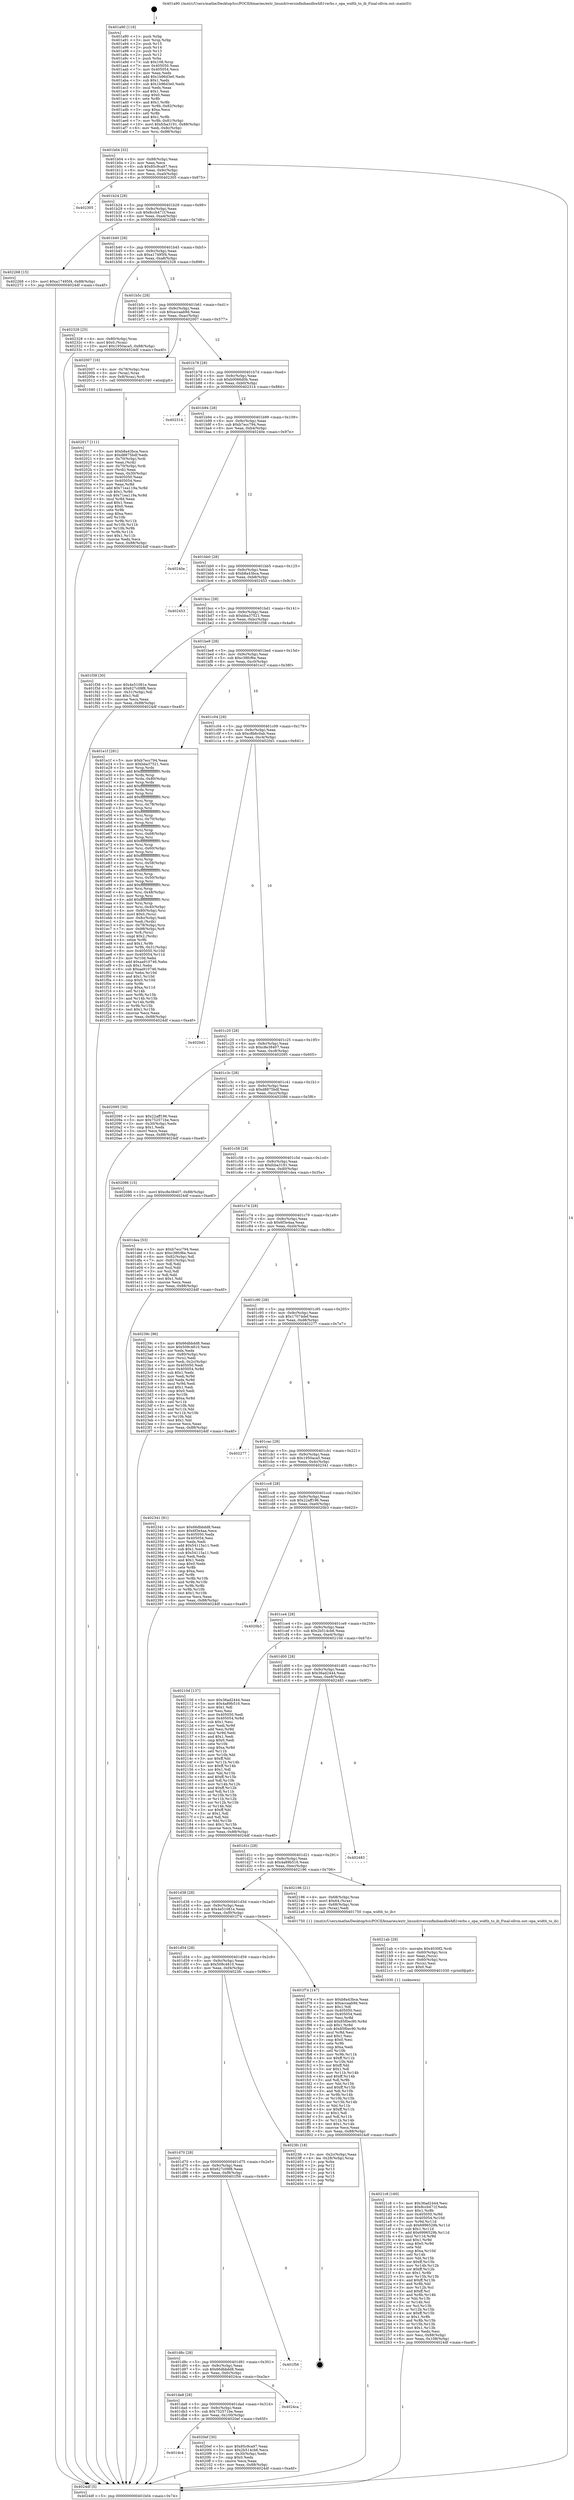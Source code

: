 digraph "0x401a90" {
  label = "0x401a90 (/mnt/c/Users/mathe/Desktop/tcc/POCII/binaries/extr_linuxdriversinfinibandhwhfi1verbs.c_opa_width_to_ib_Final-ollvm.out::main(0))"
  labelloc = "t"
  node[shape=record]

  Entry [label="",width=0.3,height=0.3,shape=circle,fillcolor=black,style=filled]
  "0x401b04" [label="{
     0x401b04 [32]\l
     | [instrs]\l
     &nbsp;&nbsp;0x401b04 \<+6\>: mov -0x88(%rbp),%eax\l
     &nbsp;&nbsp;0x401b0a \<+2\>: mov %eax,%ecx\l
     &nbsp;&nbsp;0x401b0c \<+6\>: sub $0x85c9ca97,%ecx\l
     &nbsp;&nbsp;0x401b12 \<+6\>: mov %eax,-0x9c(%rbp)\l
     &nbsp;&nbsp;0x401b18 \<+6\>: mov %ecx,-0xa0(%rbp)\l
     &nbsp;&nbsp;0x401b1e \<+6\>: je 0000000000402305 \<main+0x875\>\l
  }"]
  "0x402305" [label="{
     0x402305\l
  }", style=dashed]
  "0x401b24" [label="{
     0x401b24 [28]\l
     | [instrs]\l
     &nbsp;&nbsp;0x401b24 \<+5\>: jmp 0000000000401b29 \<main+0x99\>\l
     &nbsp;&nbsp;0x401b29 \<+6\>: mov -0x9c(%rbp),%eax\l
     &nbsp;&nbsp;0x401b2f \<+5\>: sub $0x8ccb471f,%eax\l
     &nbsp;&nbsp;0x401b34 \<+6\>: mov %eax,-0xa4(%rbp)\l
     &nbsp;&nbsp;0x401b3a \<+6\>: je 0000000000402268 \<main+0x7d8\>\l
  }"]
  Exit [label="",width=0.3,height=0.3,shape=circle,fillcolor=black,style=filled,peripheries=2]
  "0x402268" [label="{
     0x402268 [15]\l
     | [instrs]\l
     &nbsp;&nbsp;0x402268 \<+10\>: movl $0xa17495f4,-0x88(%rbp)\l
     &nbsp;&nbsp;0x402272 \<+5\>: jmp 00000000004024df \<main+0xa4f\>\l
  }"]
  "0x401b40" [label="{
     0x401b40 [28]\l
     | [instrs]\l
     &nbsp;&nbsp;0x401b40 \<+5\>: jmp 0000000000401b45 \<main+0xb5\>\l
     &nbsp;&nbsp;0x401b45 \<+6\>: mov -0x9c(%rbp),%eax\l
     &nbsp;&nbsp;0x401b4b \<+5\>: sub $0xa17495f4,%eax\l
     &nbsp;&nbsp;0x401b50 \<+6\>: mov %eax,-0xa8(%rbp)\l
     &nbsp;&nbsp;0x401b56 \<+6\>: je 0000000000402328 \<main+0x898\>\l
  }"]
  "0x4021c8" [label="{
     0x4021c8 [160]\l
     | [instrs]\l
     &nbsp;&nbsp;0x4021c8 \<+5\>: mov $0x36ad2444,%esi\l
     &nbsp;&nbsp;0x4021cd \<+5\>: mov $0x8ccb471f,%edx\l
     &nbsp;&nbsp;0x4021d2 \<+3\>: mov $0x1,%r8b\l
     &nbsp;&nbsp;0x4021d5 \<+8\>: mov 0x405050,%r9d\l
     &nbsp;&nbsp;0x4021dd \<+8\>: mov 0x405054,%r10d\l
     &nbsp;&nbsp;0x4021e5 \<+3\>: mov %r9d,%r11d\l
     &nbsp;&nbsp;0x4021e8 \<+7\>: sub $0x6996529b,%r11d\l
     &nbsp;&nbsp;0x4021ef \<+4\>: sub $0x1,%r11d\l
     &nbsp;&nbsp;0x4021f3 \<+7\>: add $0x6996529b,%r11d\l
     &nbsp;&nbsp;0x4021fa \<+4\>: imul %r11d,%r9d\l
     &nbsp;&nbsp;0x4021fe \<+4\>: and $0x1,%r9d\l
     &nbsp;&nbsp;0x402202 \<+4\>: cmp $0x0,%r9d\l
     &nbsp;&nbsp;0x402206 \<+3\>: sete %bl\l
     &nbsp;&nbsp;0x402209 \<+4\>: cmp $0xa,%r10d\l
     &nbsp;&nbsp;0x40220d \<+4\>: setl %r14b\l
     &nbsp;&nbsp;0x402211 \<+3\>: mov %bl,%r15b\l
     &nbsp;&nbsp;0x402214 \<+4\>: xor $0xff,%r15b\l
     &nbsp;&nbsp;0x402218 \<+3\>: mov %r14b,%r12b\l
     &nbsp;&nbsp;0x40221b \<+4\>: xor $0xff,%r12b\l
     &nbsp;&nbsp;0x40221f \<+4\>: xor $0x1,%r8b\l
     &nbsp;&nbsp;0x402223 \<+3\>: mov %r15b,%r13b\l
     &nbsp;&nbsp;0x402226 \<+4\>: and $0xff,%r13b\l
     &nbsp;&nbsp;0x40222a \<+3\>: and %r8b,%bl\l
     &nbsp;&nbsp;0x40222d \<+3\>: mov %r12b,%cl\l
     &nbsp;&nbsp;0x402230 \<+3\>: and $0xff,%cl\l
     &nbsp;&nbsp;0x402233 \<+3\>: and %r8b,%r14b\l
     &nbsp;&nbsp;0x402236 \<+3\>: or %bl,%r13b\l
     &nbsp;&nbsp;0x402239 \<+3\>: or %r14b,%cl\l
     &nbsp;&nbsp;0x40223c \<+3\>: xor %cl,%r13b\l
     &nbsp;&nbsp;0x40223f \<+3\>: or %r12b,%r15b\l
     &nbsp;&nbsp;0x402242 \<+4\>: xor $0xff,%r15b\l
     &nbsp;&nbsp;0x402246 \<+4\>: or $0x1,%r8b\l
     &nbsp;&nbsp;0x40224a \<+3\>: and %r8b,%r15b\l
     &nbsp;&nbsp;0x40224d \<+3\>: or %r15b,%r13b\l
     &nbsp;&nbsp;0x402250 \<+4\>: test $0x1,%r13b\l
     &nbsp;&nbsp;0x402254 \<+3\>: cmovne %edx,%esi\l
     &nbsp;&nbsp;0x402257 \<+6\>: mov %esi,-0x88(%rbp)\l
     &nbsp;&nbsp;0x40225d \<+6\>: mov %eax,-0x108(%rbp)\l
     &nbsp;&nbsp;0x402263 \<+5\>: jmp 00000000004024df \<main+0xa4f\>\l
  }"]
  "0x402328" [label="{
     0x402328 [25]\l
     | [instrs]\l
     &nbsp;&nbsp;0x402328 \<+4\>: mov -0x80(%rbp),%rax\l
     &nbsp;&nbsp;0x40232c \<+6\>: movl $0x0,(%rax)\l
     &nbsp;&nbsp;0x402332 \<+10\>: movl $0x1950aca5,-0x88(%rbp)\l
     &nbsp;&nbsp;0x40233c \<+5\>: jmp 00000000004024df \<main+0xa4f\>\l
  }"]
  "0x401b5c" [label="{
     0x401b5c [28]\l
     | [instrs]\l
     &nbsp;&nbsp;0x401b5c \<+5\>: jmp 0000000000401b61 \<main+0xd1\>\l
     &nbsp;&nbsp;0x401b61 \<+6\>: mov -0x9c(%rbp),%eax\l
     &nbsp;&nbsp;0x401b67 \<+5\>: sub $0xaccaab9d,%eax\l
     &nbsp;&nbsp;0x401b6c \<+6\>: mov %eax,-0xac(%rbp)\l
     &nbsp;&nbsp;0x401b72 \<+6\>: je 0000000000402007 \<main+0x577\>\l
  }"]
  "0x4021ab" [label="{
     0x4021ab [29]\l
     | [instrs]\l
     &nbsp;&nbsp;0x4021ab \<+10\>: movabs $0x4030f2,%rdi\l
     &nbsp;&nbsp;0x4021b5 \<+4\>: mov -0x60(%rbp),%rcx\l
     &nbsp;&nbsp;0x4021b9 \<+2\>: mov %eax,(%rcx)\l
     &nbsp;&nbsp;0x4021bb \<+4\>: mov -0x60(%rbp),%rcx\l
     &nbsp;&nbsp;0x4021bf \<+2\>: mov (%rcx),%esi\l
     &nbsp;&nbsp;0x4021c1 \<+2\>: mov $0x0,%al\l
     &nbsp;&nbsp;0x4021c3 \<+5\>: call 0000000000401030 \<printf@plt\>\l
     | [calls]\l
     &nbsp;&nbsp;0x401030 \{1\} (unknown)\l
  }"]
  "0x402007" [label="{
     0x402007 [16]\l
     | [instrs]\l
     &nbsp;&nbsp;0x402007 \<+4\>: mov -0x78(%rbp),%rax\l
     &nbsp;&nbsp;0x40200b \<+3\>: mov (%rax),%rax\l
     &nbsp;&nbsp;0x40200e \<+4\>: mov 0x8(%rax),%rdi\l
     &nbsp;&nbsp;0x402012 \<+5\>: call 0000000000401040 \<atoi@plt\>\l
     | [calls]\l
     &nbsp;&nbsp;0x401040 \{1\} (unknown)\l
  }"]
  "0x401b78" [label="{
     0x401b78 [28]\l
     | [instrs]\l
     &nbsp;&nbsp;0x401b78 \<+5\>: jmp 0000000000401b7d \<main+0xed\>\l
     &nbsp;&nbsp;0x401b7d \<+6\>: mov -0x9c(%rbp),%eax\l
     &nbsp;&nbsp;0x401b83 \<+5\>: sub $0xb0066d0b,%eax\l
     &nbsp;&nbsp;0x401b88 \<+6\>: mov %eax,-0xb0(%rbp)\l
     &nbsp;&nbsp;0x401b8e \<+6\>: je 0000000000402314 \<main+0x884\>\l
  }"]
  "0x401dc4" [label="{
     0x401dc4\l
  }", style=dashed]
  "0x402314" [label="{
     0x402314\l
  }", style=dashed]
  "0x401b94" [label="{
     0x401b94 [28]\l
     | [instrs]\l
     &nbsp;&nbsp;0x401b94 \<+5\>: jmp 0000000000401b99 \<main+0x109\>\l
     &nbsp;&nbsp;0x401b99 \<+6\>: mov -0x9c(%rbp),%eax\l
     &nbsp;&nbsp;0x401b9f \<+5\>: sub $0xb7ecc794,%eax\l
     &nbsp;&nbsp;0x401ba4 \<+6\>: mov %eax,-0xb4(%rbp)\l
     &nbsp;&nbsp;0x401baa \<+6\>: je 000000000040240e \<main+0x97e\>\l
  }"]
  "0x4020ef" [label="{
     0x4020ef [30]\l
     | [instrs]\l
     &nbsp;&nbsp;0x4020ef \<+5\>: mov $0x85c9ca97,%eax\l
     &nbsp;&nbsp;0x4020f4 \<+5\>: mov $0x2b514cb6,%ecx\l
     &nbsp;&nbsp;0x4020f9 \<+3\>: mov -0x30(%rbp),%edx\l
     &nbsp;&nbsp;0x4020fc \<+3\>: cmp $0x0,%edx\l
     &nbsp;&nbsp;0x4020ff \<+3\>: cmove %ecx,%eax\l
     &nbsp;&nbsp;0x402102 \<+6\>: mov %eax,-0x88(%rbp)\l
     &nbsp;&nbsp;0x402108 \<+5\>: jmp 00000000004024df \<main+0xa4f\>\l
  }"]
  "0x40240e" [label="{
     0x40240e\l
  }", style=dashed]
  "0x401bb0" [label="{
     0x401bb0 [28]\l
     | [instrs]\l
     &nbsp;&nbsp;0x401bb0 \<+5\>: jmp 0000000000401bb5 \<main+0x125\>\l
     &nbsp;&nbsp;0x401bb5 \<+6\>: mov -0x9c(%rbp),%eax\l
     &nbsp;&nbsp;0x401bbb \<+5\>: sub $0xb8a43bca,%eax\l
     &nbsp;&nbsp;0x401bc0 \<+6\>: mov %eax,-0xb8(%rbp)\l
     &nbsp;&nbsp;0x401bc6 \<+6\>: je 0000000000402453 \<main+0x9c3\>\l
  }"]
  "0x401da8" [label="{
     0x401da8 [28]\l
     | [instrs]\l
     &nbsp;&nbsp;0x401da8 \<+5\>: jmp 0000000000401dad \<main+0x31d\>\l
     &nbsp;&nbsp;0x401dad \<+6\>: mov -0x9c(%rbp),%eax\l
     &nbsp;&nbsp;0x401db3 \<+5\>: sub $0x752571be,%eax\l
     &nbsp;&nbsp;0x401db8 \<+6\>: mov %eax,-0x100(%rbp)\l
     &nbsp;&nbsp;0x401dbe \<+6\>: je 00000000004020ef \<main+0x65f\>\l
  }"]
  "0x402453" [label="{
     0x402453\l
  }", style=dashed]
  "0x401bcc" [label="{
     0x401bcc [28]\l
     | [instrs]\l
     &nbsp;&nbsp;0x401bcc \<+5\>: jmp 0000000000401bd1 \<main+0x141\>\l
     &nbsp;&nbsp;0x401bd1 \<+6\>: mov -0x9c(%rbp),%eax\l
     &nbsp;&nbsp;0x401bd7 \<+5\>: sub $0xbba37521,%eax\l
     &nbsp;&nbsp;0x401bdc \<+6\>: mov %eax,-0xbc(%rbp)\l
     &nbsp;&nbsp;0x401be2 \<+6\>: je 0000000000401f38 \<main+0x4a8\>\l
  }"]
  "0x4024ca" [label="{
     0x4024ca\l
  }", style=dashed]
  "0x401f38" [label="{
     0x401f38 [30]\l
     | [instrs]\l
     &nbsp;&nbsp;0x401f38 \<+5\>: mov $0x4e51081e,%eax\l
     &nbsp;&nbsp;0x401f3d \<+5\>: mov $0x627c09f8,%ecx\l
     &nbsp;&nbsp;0x401f42 \<+3\>: mov -0x31(%rbp),%dl\l
     &nbsp;&nbsp;0x401f45 \<+3\>: test $0x1,%dl\l
     &nbsp;&nbsp;0x401f48 \<+3\>: cmovne %ecx,%eax\l
     &nbsp;&nbsp;0x401f4b \<+6\>: mov %eax,-0x88(%rbp)\l
     &nbsp;&nbsp;0x401f51 \<+5\>: jmp 00000000004024df \<main+0xa4f\>\l
  }"]
  "0x401be8" [label="{
     0x401be8 [28]\l
     | [instrs]\l
     &nbsp;&nbsp;0x401be8 \<+5\>: jmp 0000000000401bed \<main+0x15d\>\l
     &nbsp;&nbsp;0x401bed \<+6\>: mov -0x9c(%rbp),%eax\l
     &nbsp;&nbsp;0x401bf3 \<+5\>: sub $0xc38fcf6e,%eax\l
     &nbsp;&nbsp;0x401bf8 \<+6\>: mov %eax,-0xc0(%rbp)\l
     &nbsp;&nbsp;0x401bfe \<+6\>: je 0000000000401e1f \<main+0x38f\>\l
  }"]
  "0x401d8c" [label="{
     0x401d8c [28]\l
     | [instrs]\l
     &nbsp;&nbsp;0x401d8c \<+5\>: jmp 0000000000401d91 \<main+0x301\>\l
     &nbsp;&nbsp;0x401d91 \<+6\>: mov -0x9c(%rbp),%eax\l
     &nbsp;&nbsp;0x401d97 \<+5\>: sub $0x66dbbdd8,%eax\l
     &nbsp;&nbsp;0x401d9c \<+6\>: mov %eax,-0xfc(%rbp)\l
     &nbsp;&nbsp;0x401da2 \<+6\>: je 00000000004024ca \<main+0xa3a\>\l
  }"]
  "0x401e1f" [label="{
     0x401e1f [281]\l
     | [instrs]\l
     &nbsp;&nbsp;0x401e1f \<+5\>: mov $0xb7ecc794,%eax\l
     &nbsp;&nbsp;0x401e24 \<+5\>: mov $0xbba37521,%ecx\l
     &nbsp;&nbsp;0x401e29 \<+3\>: mov %rsp,%rdx\l
     &nbsp;&nbsp;0x401e2c \<+4\>: add $0xfffffffffffffff0,%rdx\l
     &nbsp;&nbsp;0x401e30 \<+3\>: mov %rdx,%rsp\l
     &nbsp;&nbsp;0x401e33 \<+4\>: mov %rdx,-0x80(%rbp)\l
     &nbsp;&nbsp;0x401e37 \<+3\>: mov %rsp,%rdx\l
     &nbsp;&nbsp;0x401e3a \<+4\>: add $0xfffffffffffffff0,%rdx\l
     &nbsp;&nbsp;0x401e3e \<+3\>: mov %rdx,%rsp\l
     &nbsp;&nbsp;0x401e41 \<+3\>: mov %rsp,%rsi\l
     &nbsp;&nbsp;0x401e44 \<+4\>: add $0xfffffffffffffff0,%rsi\l
     &nbsp;&nbsp;0x401e48 \<+3\>: mov %rsi,%rsp\l
     &nbsp;&nbsp;0x401e4b \<+4\>: mov %rsi,-0x78(%rbp)\l
     &nbsp;&nbsp;0x401e4f \<+3\>: mov %rsp,%rsi\l
     &nbsp;&nbsp;0x401e52 \<+4\>: add $0xfffffffffffffff0,%rsi\l
     &nbsp;&nbsp;0x401e56 \<+3\>: mov %rsi,%rsp\l
     &nbsp;&nbsp;0x401e59 \<+4\>: mov %rsi,-0x70(%rbp)\l
     &nbsp;&nbsp;0x401e5d \<+3\>: mov %rsp,%rsi\l
     &nbsp;&nbsp;0x401e60 \<+4\>: add $0xfffffffffffffff0,%rsi\l
     &nbsp;&nbsp;0x401e64 \<+3\>: mov %rsi,%rsp\l
     &nbsp;&nbsp;0x401e67 \<+4\>: mov %rsi,-0x68(%rbp)\l
     &nbsp;&nbsp;0x401e6b \<+3\>: mov %rsp,%rsi\l
     &nbsp;&nbsp;0x401e6e \<+4\>: add $0xfffffffffffffff0,%rsi\l
     &nbsp;&nbsp;0x401e72 \<+3\>: mov %rsi,%rsp\l
     &nbsp;&nbsp;0x401e75 \<+4\>: mov %rsi,-0x60(%rbp)\l
     &nbsp;&nbsp;0x401e79 \<+3\>: mov %rsp,%rsi\l
     &nbsp;&nbsp;0x401e7c \<+4\>: add $0xfffffffffffffff0,%rsi\l
     &nbsp;&nbsp;0x401e80 \<+3\>: mov %rsi,%rsp\l
     &nbsp;&nbsp;0x401e83 \<+4\>: mov %rsi,-0x58(%rbp)\l
     &nbsp;&nbsp;0x401e87 \<+3\>: mov %rsp,%rsi\l
     &nbsp;&nbsp;0x401e8a \<+4\>: add $0xfffffffffffffff0,%rsi\l
     &nbsp;&nbsp;0x401e8e \<+3\>: mov %rsi,%rsp\l
     &nbsp;&nbsp;0x401e91 \<+4\>: mov %rsi,-0x50(%rbp)\l
     &nbsp;&nbsp;0x401e95 \<+3\>: mov %rsp,%rsi\l
     &nbsp;&nbsp;0x401e98 \<+4\>: add $0xfffffffffffffff0,%rsi\l
     &nbsp;&nbsp;0x401e9c \<+3\>: mov %rsi,%rsp\l
     &nbsp;&nbsp;0x401e9f \<+4\>: mov %rsi,-0x48(%rbp)\l
     &nbsp;&nbsp;0x401ea3 \<+3\>: mov %rsp,%rsi\l
     &nbsp;&nbsp;0x401ea6 \<+4\>: add $0xfffffffffffffff0,%rsi\l
     &nbsp;&nbsp;0x401eaa \<+3\>: mov %rsi,%rsp\l
     &nbsp;&nbsp;0x401ead \<+4\>: mov %rsi,-0x40(%rbp)\l
     &nbsp;&nbsp;0x401eb1 \<+4\>: mov -0x80(%rbp),%rsi\l
     &nbsp;&nbsp;0x401eb5 \<+6\>: movl $0x0,(%rsi)\l
     &nbsp;&nbsp;0x401ebb \<+6\>: mov -0x8c(%rbp),%edi\l
     &nbsp;&nbsp;0x401ec1 \<+2\>: mov %edi,(%rdx)\l
     &nbsp;&nbsp;0x401ec3 \<+4\>: mov -0x78(%rbp),%rsi\l
     &nbsp;&nbsp;0x401ec7 \<+7\>: mov -0x98(%rbp),%r8\l
     &nbsp;&nbsp;0x401ece \<+3\>: mov %r8,(%rsi)\l
     &nbsp;&nbsp;0x401ed1 \<+3\>: cmpl $0x2,(%rdx)\l
     &nbsp;&nbsp;0x401ed4 \<+4\>: setne %r9b\l
     &nbsp;&nbsp;0x401ed8 \<+4\>: and $0x1,%r9b\l
     &nbsp;&nbsp;0x401edc \<+4\>: mov %r9b,-0x31(%rbp)\l
     &nbsp;&nbsp;0x401ee0 \<+8\>: mov 0x405050,%r10d\l
     &nbsp;&nbsp;0x401ee8 \<+8\>: mov 0x405054,%r11d\l
     &nbsp;&nbsp;0x401ef0 \<+3\>: mov %r10d,%ebx\l
     &nbsp;&nbsp;0x401ef3 \<+6\>: add $0xaa910746,%ebx\l
     &nbsp;&nbsp;0x401ef9 \<+3\>: sub $0x1,%ebx\l
     &nbsp;&nbsp;0x401efc \<+6\>: sub $0xaa910746,%ebx\l
     &nbsp;&nbsp;0x401f02 \<+4\>: imul %ebx,%r10d\l
     &nbsp;&nbsp;0x401f06 \<+4\>: and $0x1,%r10d\l
     &nbsp;&nbsp;0x401f0a \<+4\>: cmp $0x0,%r10d\l
     &nbsp;&nbsp;0x401f0e \<+4\>: sete %r9b\l
     &nbsp;&nbsp;0x401f12 \<+4\>: cmp $0xa,%r11d\l
     &nbsp;&nbsp;0x401f16 \<+4\>: setl %r14b\l
     &nbsp;&nbsp;0x401f1a \<+3\>: mov %r9b,%r15b\l
     &nbsp;&nbsp;0x401f1d \<+3\>: and %r14b,%r15b\l
     &nbsp;&nbsp;0x401f20 \<+3\>: xor %r14b,%r9b\l
     &nbsp;&nbsp;0x401f23 \<+3\>: or %r9b,%r15b\l
     &nbsp;&nbsp;0x401f26 \<+4\>: test $0x1,%r15b\l
     &nbsp;&nbsp;0x401f2a \<+3\>: cmovne %ecx,%eax\l
     &nbsp;&nbsp;0x401f2d \<+6\>: mov %eax,-0x88(%rbp)\l
     &nbsp;&nbsp;0x401f33 \<+5\>: jmp 00000000004024df \<main+0xa4f\>\l
  }"]
  "0x401c04" [label="{
     0x401c04 [28]\l
     | [instrs]\l
     &nbsp;&nbsp;0x401c04 \<+5\>: jmp 0000000000401c09 \<main+0x179\>\l
     &nbsp;&nbsp;0x401c09 \<+6\>: mov -0x9c(%rbp),%eax\l
     &nbsp;&nbsp;0x401c0f \<+5\>: sub $0xc8b6c0ab,%eax\l
     &nbsp;&nbsp;0x401c14 \<+6\>: mov %eax,-0xc4(%rbp)\l
     &nbsp;&nbsp;0x401c1a \<+6\>: je 00000000004020d1 \<main+0x641\>\l
  }"]
  "0x401f56" [label="{
     0x401f56\l
  }", style=dashed]
  "0x4020d1" [label="{
     0x4020d1\l
  }", style=dashed]
  "0x401c20" [label="{
     0x401c20 [28]\l
     | [instrs]\l
     &nbsp;&nbsp;0x401c20 \<+5\>: jmp 0000000000401c25 \<main+0x195\>\l
     &nbsp;&nbsp;0x401c25 \<+6\>: mov -0x9c(%rbp),%eax\l
     &nbsp;&nbsp;0x401c2b \<+5\>: sub $0xc8e38407,%eax\l
     &nbsp;&nbsp;0x401c30 \<+6\>: mov %eax,-0xc8(%rbp)\l
     &nbsp;&nbsp;0x401c36 \<+6\>: je 0000000000402095 \<main+0x605\>\l
  }"]
  "0x401d70" [label="{
     0x401d70 [28]\l
     | [instrs]\l
     &nbsp;&nbsp;0x401d70 \<+5\>: jmp 0000000000401d75 \<main+0x2e5\>\l
     &nbsp;&nbsp;0x401d75 \<+6\>: mov -0x9c(%rbp),%eax\l
     &nbsp;&nbsp;0x401d7b \<+5\>: sub $0x627c09f8,%eax\l
     &nbsp;&nbsp;0x401d80 \<+6\>: mov %eax,-0xf8(%rbp)\l
     &nbsp;&nbsp;0x401d86 \<+6\>: je 0000000000401f56 \<main+0x4c6\>\l
  }"]
  "0x402095" [label="{
     0x402095 [30]\l
     | [instrs]\l
     &nbsp;&nbsp;0x402095 \<+5\>: mov $0x22aff196,%eax\l
     &nbsp;&nbsp;0x40209a \<+5\>: mov $0x752571be,%ecx\l
     &nbsp;&nbsp;0x40209f \<+3\>: mov -0x30(%rbp),%edx\l
     &nbsp;&nbsp;0x4020a2 \<+3\>: cmp $0x1,%edx\l
     &nbsp;&nbsp;0x4020a5 \<+3\>: cmovl %ecx,%eax\l
     &nbsp;&nbsp;0x4020a8 \<+6\>: mov %eax,-0x88(%rbp)\l
     &nbsp;&nbsp;0x4020ae \<+5\>: jmp 00000000004024df \<main+0xa4f\>\l
  }"]
  "0x401c3c" [label="{
     0x401c3c [28]\l
     | [instrs]\l
     &nbsp;&nbsp;0x401c3c \<+5\>: jmp 0000000000401c41 \<main+0x1b1\>\l
     &nbsp;&nbsp;0x401c41 \<+6\>: mov -0x9c(%rbp),%eax\l
     &nbsp;&nbsp;0x401c47 \<+5\>: sub $0xd8875bdf,%eax\l
     &nbsp;&nbsp;0x401c4c \<+6\>: mov %eax,-0xcc(%rbp)\l
     &nbsp;&nbsp;0x401c52 \<+6\>: je 0000000000402086 \<main+0x5f6\>\l
  }"]
  "0x4023fc" [label="{
     0x4023fc [18]\l
     | [instrs]\l
     &nbsp;&nbsp;0x4023fc \<+3\>: mov -0x2c(%rbp),%eax\l
     &nbsp;&nbsp;0x4023ff \<+4\>: lea -0x28(%rbp),%rsp\l
     &nbsp;&nbsp;0x402403 \<+1\>: pop %rbx\l
     &nbsp;&nbsp;0x402404 \<+2\>: pop %r12\l
     &nbsp;&nbsp;0x402406 \<+2\>: pop %r13\l
     &nbsp;&nbsp;0x402408 \<+2\>: pop %r14\l
     &nbsp;&nbsp;0x40240a \<+2\>: pop %r15\l
     &nbsp;&nbsp;0x40240c \<+1\>: pop %rbp\l
     &nbsp;&nbsp;0x40240d \<+1\>: ret\l
  }"]
  "0x402086" [label="{
     0x402086 [15]\l
     | [instrs]\l
     &nbsp;&nbsp;0x402086 \<+10\>: movl $0xc8e38407,-0x88(%rbp)\l
     &nbsp;&nbsp;0x402090 \<+5\>: jmp 00000000004024df \<main+0xa4f\>\l
  }"]
  "0x401c58" [label="{
     0x401c58 [28]\l
     | [instrs]\l
     &nbsp;&nbsp;0x401c58 \<+5\>: jmp 0000000000401c5d \<main+0x1cd\>\l
     &nbsp;&nbsp;0x401c5d \<+6\>: mov -0x9c(%rbp),%eax\l
     &nbsp;&nbsp;0x401c63 \<+5\>: sub $0xfcba3191,%eax\l
     &nbsp;&nbsp;0x401c68 \<+6\>: mov %eax,-0xd0(%rbp)\l
     &nbsp;&nbsp;0x401c6e \<+6\>: je 0000000000401dea \<main+0x35a\>\l
  }"]
  "0x402017" [label="{
     0x402017 [111]\l
     | [instrs]\l
     &nbsp;&nbsp;0x402017 \<+5\>: mov $0xb8a43bca,%ecx\l
     &nbsp;&nbsp;0x40201c \<+5\>: mov $0xd8875bdf,%edx\l
     &nbsp;&nbsp;0x402021 \<+4\>: mov -0x70(%rbp),%rdi\l
     &nbsp;&nbsp;0x402025 \<+2\>: mov %eax,(%rdi)\l
     &nbsp;&nbsp;0x402027 \<+4\>: mov -0x70(%rbp),%rdi\l
     &nbsp;&nbsp;0x40202b \<+2\>: mov (%rdi),%eax\l
     &nbsp;&nbsp;0x40202d \<+3\>: mov %eax,-0x30(%rbp)\l
     &nbsp;&nbsp;0x402030 \<+7\>: mov 0x405050,%eax\l
     &nbsp;&nbsp;0x402037 \<+7\>: mov 0x405054,%esi\l
     &nbsp;&nbsp;0x40203e \<+3\>: mov %eax,%r8d\l
     &nbsp;&nbsp;0x402041 \<+7\>: add $0x71ea119a,%r8d\l
     &nbsp;&nbsp;0x402048 \<+4\>: sub $0x1,%r8d\l
     &nbsp;&nbsp;0x40204c \<+7\>: sub $0x71ea119a,%r8d\l
     &nbsp;&nbsp;0x402053 \<+4\>: imul %r8d,%eax\l
     &nbsp;&nbsp;0x402057 \<+3\>: and $0x1,%eax\l
     &nbsp;&nbsp;0x40205a \<+3\>: cmp $0x0,%eax\l
     &nbsp;&nbsp;0x40205d \<+4\>: sete %r9b\l
     &nbsp;&nbsp;0x402061 \<+3\>: cmp $0xa,%esi\l
     &nbsp;&nbsp;0x402064 \<+4\>: setl %r10b\l
     &nbsp;&nbsp;0x402068 \<+3\>: mov %r9b,%r11b\l
     &nbsp;&nbsp;0x40206b \<+3\>: and %r10b,%r11b\l
     &nbsp;&nbsp;0x40206e \<+3\>: xor %r10b,%r9b\l
     &nbsp;&nbsp;0x402071 \<+3\>: or %r9b,%r11b\l
     &nbsp;&nbsp;0x402074 \<+4\>: test $0x1,%r11b\l
     &nbsp;&nbsp;0x402078 \<+3\>: cmovne %edx,%ecx\l
     &nbsp;&nbsp;0x40207b \<+6\>: mov %ecx,-0x88(%rbp)\l
     &nbsp;&nbsp;0x402081 \<+5\>: jmp 00000000004024df \<main+0xa4f\>\l
  }"]
  "0x401dea" [label="{
     0x401dea [53]\l
     | [instrs]\l
     &nbsp;&nbsp;0x401dea \<+5\>: mov $0xb7ecc794,%eax\l
     &nbsp;&nbsp;0x401def \<+5\>: mov $0xc38fcf6e,%ecx\l
     &nbsp;&nbsp;0x401df4 \<+6\>: mov -0x82(%rbp),%dl\l
     &nbsp;&nbsp;0x401dfa \<+7\>: mov -0x81(%rbp),%sil\l
     &nbsp;&nbsp;0x401e01 \<+3\>: mov %dl,%dil\l
     &nbsp;&nbsp;0x401e04 \<+3\>: and %sil,%dil\l
     &nbsp;&nbsp;0x401e07 \<+3\>: xor %sil,%dl\l
     &nbsp;&nbsp;0x401e0a \<+3\>: or %dl,%dil\l
     &nbsp;&nbsp;0x401e0d \<+4\>: test $0x1,%dil\l
     &nbsp;&nbsp;0x401e11 \<+3\>: cmovne %ecx,%eax\l
     &nbsp;&nbsp;0x401e14 \<+6\>: mov %eax,-0x88(%rbp)\l
     &nbsp;&nbsp;0x401e1a \<+5\>: jmp 00000000004024df \<main+0xa4f\>\l
  }"]
  "0x401c74" [label="{
     0x401c74 [28]\l
     | [instrs]\l
     &nbsp;&nbsp;0x401c74 \<+5\>: jmp 0000000000401c79 \<main+0x1e9\>\l
     &nbsp;&nbsp;0x401c79 \<+6\>: mov -0x9c(%rbp),%eax\l
     &nbsp;&nbsp;0x401c7f \<+5\>: sub $0x6f3e4aa,%eax\l
     &nbsp;&nbsp;0x401c84 \<+6\>: mov %eax,-0xd4(%rbp)\l
     &nbsp;&nbsp;0x401c8a \<+6\>: je 000000000040239c \<main+0x90c\>\l
  }"]
  "0x4024df" [label="{
     0x4024df [5]\l
     | [instrs]\l
     &nbsp;&nbsp;0x4024df \<+5\>: jmp 0000000000401b04 \<main+0x74\>\l
  }"]
  "0x401a90" [label="{
     0x401a90 [116]\l
     | [instrs]\l
     &nbsp;&nbsp;0x401a90 \<+1\>: push %rbp\l
     &nbsp;&nbsp;0x401a91 \<+3\>: mov %rsp,%rbp\l
     &nbsp;&nbsp;0x401a94 \<+2\>: push %r15\l
     &nbsp;&nbsp;0x401a96 \<+2\>: push %r14\l
     &nbsp;&nbsp;0x401a98 \<+2\>: push %r13\l
     &nbsp;&nbsp;0x401a9a \<+2\>: push %r12\l
     &nbsp;&nbsp;0x401a9c \<+1\>: push %rbx\l
     &nbsp;&nbsp;0x401a9d \<+7\>: sub $0x108,%rsp\l
     &nbsp;&nbsp;0x401aa4 \<+7\>: mov 0x405050,%eax\l
     &nbsp;&nbsp;0x401aab \<+7\>: mov 0x405054,%ecx\l
     &nbsp;&nbsp;0x401ab2 \<+2\>: mov %eax,%edx\l
     &nbsp;&nbsp;0x401ab4 \<+6\>: add $0x1b96d3e0,%edx\l
     &nbsp;&nbsp;0x401aba \<+3\>: sub $0x1,%edx\l
     &nbsp;&nbsp;0x401abd \<+6\>: sub $0x1b96d3e0,%edx\l
     &nbsp;&nbsp;0x401ac3 \<+3\>: imul %edx,%eax\l
     &nbsp;&nbsp;0x401ac6 \<+3\>: and $0x1,%eax\l
     &nbsp;&nbsp;0x401ac9 \<+3\>: cmp $0x0,%eax\l
     &nbsp;&nbsp;0x401acc \<+4\>: sete %r8b\l
     &nbsp;&nbsp;0x401ad0 \<+4\>: and $0x1,%r8b\l
     &nbsp;&nbsp;0x401ad4 \<+7\>: mov %r8b,-0x82(%rbp)\l
     &nbsp;&nbsp;0x401adb \<+3\>: cmp $0xa,%ecx\l
     &nbsp;&nbsp;0x401ade \<+4\>: setl %r8b\l
     &nbsp;&nbsp;0x401ae2 \<+4\>: and $0x1,%r8b\l
     &nbsp;&nbsp;0x401ae6 \<+7\>: mov %r8b,-0x81(%rbp)\l
     &nbsp;&nbsp;0x401aed \<+10\>: movl $0xfcba3191,-0x88(%rbp)\l
     &nbsp;&nbsp;0x401af7 \<+6\>: mov %edi,-0x8c(%rbp)\l
     &nbsp;&nbsp;0x401afd \<+7\>: mov %rsi,-0x98(%rbp)\l
  }"]
  "0x401d54" [label="{
     0x401d54 [28]\l
     | [instrs]\l
     &nbsp;&nbsp;0x401d54 \<+5\>: jmp 0000000000401d59 \<main+0x2c9\>\l
     &nbsp;&nbsp;0x401d59 \<+6\>: mov -0x9c(%rbp),%eax\l
     &nbsp;&nbsp;0x401d5f \<+5\>: sub $0x509c4810,%eax\l
     &nbsp;&nbsp;0x401d64 \<+6\>: mov %eax,-0xf4(%rbp)\l
     &nbsp;&nbsp;0x401d6a \<+6\>: je 00000000004023fc \<main+0x96c\>\l
  }"]
  "0x401f74" [label="{
     0x401f74 [147]\l
     | [instrs]\l
     &nbsp;&nbsp;0x401f74 \<+5\>: mov $0xb8a43bca,%eax\l
     &nbsp;&nbsp;0x401f79 \<+5\>: mov $0xaccaab9d,%ecx\l
     &nbsp;&nbsp;0x401f7e \<+2\>: mov $0x1,%dl\l
     &nbsp;&nbsp;0x401f80 \<+7\>: mov 0x405050,%esi\l
     &nbsp;&nbsp;0x401f87 \<+7\>: mov 0x405054,%edi\l
     &nbsp;&nbsp;0x401f8e \<+3\>: mov %esi,%r8d\l
     &nbsp;&nbsp;0x401f91 \<+7\>: add $0x85f0ec90,%r8d\l
     &nbsp;&nbsp;0x401f98 \<+4\>: sub $0x1,%r8d\l
     &nbsp;&nbsp;0x401f9c \<+7\>: sub $0x85f0ec90,%r8d\l
     &nbsp;&nbsp;0x401fa3 \<+4\>: imul %r8d,%esi\l
     &nbsp;&nbsp;0x401fa7 \<+3\>: and $0x1,%esi\l
     &nbsp;&nbsp;0x401faa \<+3\>: cmp $0x0,%esi\l
     &nbsp;&nbsp;0x401fad \<+4\>: sete %r9b\l
     &nbsp;&nbsp;0x401fb1 \<+3\>: cmp $0xa,%edi\l
     &nbsp;&nbsp;0x401fb4 \<+4\>: setl %r10b\l
     &nbsp;&nbsp;0x401fb8 \<+3\>: mov %r9b,%r11b\l
     &nbsp;&nbsp;0x401fbb \<+4\>: xor $0xff,%r11b\l
     &nbsp;&nbsp;0x401fbf \<+3\>: mov %r10b,%bl\l
     &nbsp;&nbsp;0x401fc2 \<+3\>: xor $0xff,%bl\l
     &nbsp;&nbsp;0x401fc5 \<+3\>: xor $0x1,%dl\l
     &nbsp;&nbsp;0x401fc8 \<+3\>: mov %r11b,%r14b\l
     &nbsp;&nbsp;0x401fcb \<+4\>: and $0xff,%r14b\l
     &nbsp;&nbsp;0x401fcf \<+3\>: and %dl,%r9b\l
     &nbsp;&nbsp;0x401fd2 \<+3\>: mov %bl,%r15b\l
     &nbsp;&nbsp;0x401fd5 \<+4\>: and $0xff,%r15b\l
     &nbsp;&nbsp;0x401fd9 \<+3\>: and %dl,%r10b\l
     &nbsp;&nbsp;0x401fdc \<+3\>: or %r9b,%r14b\l
     &nbsp;&nbsp;0x401fdf \<+3\>: or %r10b,%r15b\l
     &nbsp;&nbsp;0x401fe2 \<+3\>: xor %r15b,%r14b\l
     &nbsp;&nbsp;0x401fe5 \<+3\>: or %bl,%r11b\l
     &nbsp;&nbsp;0x401fe8 \<+4\>: xor $0xff,%r11b\l
     &nbsp;&nbsp;0x401fec \<+3\>: or $0x1,%dl\l
     &nbsp;&nbsp;0x401fef \<+3\>: and %dl,%r11b\l
     &nbsp;&nbsp;0x401ff2 \<+3\>: or %r11b,%r14b\l
     &nbsp;&nbsp;0x401ff5 \<+4\>: test $0x1,%r14b\l
     &nbsp;&nbsp;0x401ff9 \<+3\>: cmovne %ecx,%eax\l
     &nbsp;&nbsp;0x401ffc \<+6\>: mov %eax,-0x88(%rbp)\l
     &nbsp;&nbsp;0x402002 \<+5\>: jmp 00000000004024df \<main+0xa4f\>\l
  }"]
  "0x40239c" [label="{
     0x40239c [96]\l
     | [instrs]\l
     &nbsp;&nbsp;0x40239c \<+5\>: mov $0x66dbbdd8,%eax\l
     &nbsp;&nbsp;0x4023a1 \<+5\>: mov $0x509c4810,%ecx\l
     &nbsp;&nbsp;0x4023a6 \<+2\>: xor %edx,%edx\l
     &nbsp;&nbsp;0x4023a8 \<+4\>: mov -0x80(%rbp),%rsi\l
     &nbsp;&nbsp;0x4023ac \<+2\>: mov (%rsi),%edi\l
     &nbsp;&nbsp;0x4023ae \<+3\>: mov %edi,-0x2c(%rbp)\l
     &nbsp;&nbsp;0x4023b1 \<+7\>: mov 0x405050,%edi\l
     &nbsp;&nbsp;0x4023b8 \<+8\>: mov 0x405054,%r8d\l
     &nbsp;&nbsp;0x4023c0 \<+3\>: sub $0x1,%edx\l
     &nbsp;&nbsp;0x4023c3 \<+3\>: mov %edi,%r9d\l
     &nbsp;&nbsp;0x4023c6 \<+3\>: add %edx,%r9d\l
     &nbsp;&nbsp;0x4023c9 \<+4\>: imul %r9d,%edi\l
     &nbsp;&nbsp;0x4023cd \<+3\>: and $0x1,%edi\l
     &nbsp;&nbsp;0x4023d0 \<+3\>: cmp $0x0,%edi\l
     &nbsp;&nbsp;0x4023d3 \<+4\>: sete %r10b\l
     &nbsp;&nbsp;0x4023d7 \<+4\>: cmp $0xa,%r8d\l
     &nbsp;&nbsp;0x4023db \<+4\>: setl %r11b\l
     &nbsp;&nbsp;0x4023df \<+3\>: mov %r10b,%bl\l
     &nbsp;&nbsp;0x4023e2 \<+3\>: and %r11b,%bl\l
     &nbsp;&nbsp;0x4023e5 \<+3\>: xor %r11b,%r10b\l
     &nbsp;&nbsp;0x4023e8 \<+3\>: or %r10b,%bl\l
     &nbsp;&nbsp;0x4023eb \<+3\>: test $0x1,%bl\l
     &nbsp;&nbsp;0x4023ee \<+3\>: cmovne %ecx,%eax\l
     &nbsp;&nbsp;0x4023f1 \<+6\>: mov %eax,-0x88(%rbp)\l
     &nbsp;&nbsp;0x4023f7 \<+5\>: jmp 00000000004024df \<main+0xa4f\>\l
  }"]
  "0x401c90" [label="{
     0x401c90 [28]\l
     | [instrs]\l
     &nbsp;&nbsp;0x401c90 \<+5\>: jmp 0000000000401c95 \<main+0x205\>\l
     &nbsp;&nbsp;0x401c95 \<+6\>: mov -0x9c(%rbp),%eax\l
     &nbsp;&nbsp;0x401c9b \<+5\>: sub $0x17074def,%eax\l
     &nbsp;&nbsp;0x401ca0 \<+6\>: mov %eax,-0xd8(%rbp)\l
     &nbsp;&nbsp;0x401ca6 \<+6\>: je 0000000000402277 \<main+0x7e7\>\l
  }"]
  "0x401d38" [label="{
     0x401d38 [28]\l
     | [instrs]\l
     &nbsp;&nbsp;0x401d38 \<+5\>: jmp 0000000000401d3d \<main+0x2ad\>\l
     &nbsp;&nbsp;0x401d3d \<+6\>: mov -0x9c(%rbp),%eax\l
     &nbsp;&nbsp;0x401d43 \<+5\>: sub $0x4e51081e,%eax\l
     &nbsp;&nbsp;0x401d48 \<+6\>: mov %eax,-0xf0(%rbp)\l
     &nbsp;&nbsp;0x401d4e \<+6\>: je 0000000000401f74 \<main+0x4e4\>\l
  }"]
  "0x402277" [label="{
     0x402277\l
  }", style=dashed]
  "0x401cac" [label="{
     0x401cac [28]\l
     | [instrs]\l
     &nbsp;&nbsp;0x401cac \<+5\>: jmp 0000000000401cb1 \<main+0x221\>\l
     &nbsp;&nbsp;0x401cb1 \<+6\>: mov -0x9c(%rbp),%eax\l
     &nbsp;&nbsp;0x401cb7 \<+5\>: sub $0x1950aca5,%eax\l
     &nbsp;&nbsp;0x401cbc \<+6\>: mov %eax,-0xdc(%rbp)\l
     &nbsp;&nbsp;0x401cc2 \<+6\>: je 0000000000402341 \<main+0x8b1\>\l
  }"]
  "0x402196" [label="{
     0x402196 [21]\l
     | [instrs]\l
     &nbsp;&nbsp;0x402196 \<+4\>: mov -0x68(%rbp),%rax\l
     &nbsp;&nbsp;0x40219a \<+6\>: movl $0x64,(%rax)\l
     &nbsp;&nbsp;0x4021a0 \<+4\>: mov -0x68(%rbp),%rax\l
     &nbsp;&nbsp;0x4021a4 \<+2\>: mov (%rax),%edi\l
     &nbsp;&nbsp;0x4021a6 \<+5\>: call 0000000000401750 \<opa_width_to_ib\>\l
     | [calls]\l
     &nbsp;&nbsp;0x401750 \{1\} (/mnt/c/Users/mathe/Desktop/tcc/POCII/binaries/extr_linuxdriversinfinibandhwhfi1verbs.c_opa_width_to_ib_Final-ollvm.out::opa_width_to_ib)\l
  }"]
  "0x402341" [label="{
     0x402341 [91]\l
     | [instrs]\l
     &nbsp;&nbsp;0x402341 \<+5\>: mov $0x66dbbdd8,%eax\l
     &nbsp;&nbsp;0x402346 \<+5\>: mov $0x6f3e4aa,%ecx\l
     &nbsp;&nbsp;0x40234b \<+7\>: mov 0x405050,%edx\l
     &nbsp;&nbsp;0x402352 \<+7\>: mov 0x405054,%esi\l
     &nbsp;&nbsp;0x402359 \<+2\>: mov %edx,%edi\l
     &nbsp;&nbsp;0x40235b \<+6\>: add $0x54115a11,%edi\l
     &nbsp;&nbsp;0x402361 \<+3\>: sub $0x1,%edi\l
     &nbsp;&nbsp;0x402364 \<+6\>: sub $0x54115a11,%edi\l
     &nbsp;&nbsp;0x40236a \<+3\>: imul %edi,%edx\l
     &nbsp;&nbsp;0x40236d \<+3\>: and $0x1,%edx\l
     &nbsp;&nbsp;0x402370 \<+3\>: cmp $0x0,%edx\l
     &nbsp;&nbsp;0x402373 \<+4\>: sete %r8b\l
     &nbsp;&nbsp;0x402377 \<+3\>: cmp $0xa,%esi\l
     &nbsp;&nbsp;0x40237a \<+4\>: setl %r9b\l
     &nbsp;&nbsp;0x40237e \<+3\>: mov %r8b,%r10b\l
     &nbsp;&nbsp;0x402381 \<+3\>: and %r9b,%r10b\l
     &nbsp;&nbsp;0x402384 \<+3\>: xor %r9b,%r8b\l
     &nbsp;&nbsp;0x402387 \<+3\>: or %r8b,%r10b\l
     &nbsp;&nbsp;0x40238a \<+4\>: test $0x1,%r10b\l
     &nbsp;&nbsp;0x40238e \<+3\>: cmovne %ecx,%eax\l
     &nbsp;&nbsp;0x402391 \<+6\>: mov %eax,-0x88(%rbp)\l
     &nbsp;&nbsp;0x402397 \<+5\>: jmp 00000000004024df \<main+0xa4f\>\l
  }"]
  "0x401cc8" [label="{
     0x401cc8 [28]\l
     | [instrs]\l
     &nbsp;&nbsp;0x401cc8 \<+5\>: jmp 0000000000401ccd \<main+0x23d\>\l
     &nbsp;&nbsp;0x401ccd \<+6\>: mov -0x9c(%rbp),%eax\l
     &nbsp;&nbsp;0x401cd3 \<+5\>: sub $0x22aff196,%eax\l
     &nbsp;&nbsp;0x401cd8 \<+6\>: mov %eax,-0xe0(%rbp)\l
     &nbsp;&nbsp;0x401cde \<+6\>: je 00000000004020b3 \<main+0x623\>\l
  }"]
  "0x401d1c" [label="{
     0x401d1c [28]\l
     | [instrs]\l
     &nbsp;&nbsp;0x401d1c \<+5\>: jmp 0000000000401d21 \<main+0x291\>\l
     &nbsp;&nbsp;0x401d21 \<+6\>: mov -0x9c(%rbp),%eax\l
     &nbsp;&nbsp;0x401d27 \<+5\>: sub $0x4a89b516,%eax\l
     &nbsp;&nbsp;0x401d2c \<+6\>: mov %eax,-0xec(%rbp)\l
     &nbsp;&nbsp;0x401d32 \<+6\>: je 0000000000402196 \<main+0x706\>\l
  }"]
  "0x4020b3" [label="{
     0x4020b3\l
  }", style=dashed]
  "0x401ce4" [label="{
     0x401ce4 [28]\l
     | [instrs]\l
     &nbsp;&nbsp;0x401ce4 \<+5\>: jmp 0000000000401ce9 \<main+0x259\>\l
     &nbsp;&nbsp;0x401ce9 \<+6\>: mov -0x9c(%rbp),%eax\l
     &nbsp;&nbsp;0x401cef \<+5\>: sub $0x2b514cb6,%eax\l
     &nbsp;&nbsp;0x401cf4 \<+6\>: mov %eax,-0xe4(%rbp)\l
     &nbsp;&nbsp;0x401cfa \<+6\>: je 000000000040210d \<main+0x67d\>\l
  }"]
  "0x402483" [label="{
     0x402483\l
  }", style=dashed]
  "0x40210d" [label="{
     0x40210d [137]\l
     | [instrs]\l
     &nbsp;&nbsp;0x40210d \<+5\>: mov $0x36ad2444,%eax\l
     &nbsp;&nbsp;0x402112 \<+5\>: mov $0x4a89b516,%ecx\l
     &nbsp;&nbsp;0x402117 \<+2\>: mov $0x1,%dl\l
     &nbsp;&nbsp;0x402119 \<+2\>: xor %esi,%esi\l
     &nbsp;&nbsp;0x40211b \<+7\>: mov 0x405050,%edi\l
     &nbsp;&nbsp;0x402122 \<+8\>: mov 0x405054,%r8d\l
     &nbsp;&nbsp;0x40212a \<+3\>: sub $0x1,%esi\l
     &nbsp;&nbsp;0x40212d \<+3\>: mov %edi,%r9d\l
     &nbsp;&nbsp;0x402130 \<+3\>: add %esi,%r9d\l
     &nbsp;&nbsp;0x402133 \<+4\>: imul %r9d,%edi\l
     &nbsp;&nbsp;0x402137 \<+3\>: and $0x1,%edi\l
     &nbsp;&nbsp;0x40213a \<+3\>: cmp $0x0,%edi\l
     &nbsp;&nbsp;0x40213d \<+4\>: sete %r10b\l
     &nbsp;&nbsp;0x402141 \<+4\>: cmp $0xa,%r8d\l
     &nbsp;&nbsp;0x402145 \<+4\>: setl %r11b\l
     &nbsp;&nbsp;0x402149 \<+3\>: mov %r10b,%bl\l
     &nbsp;&nbsp;0x40214c \<+3\>: xor $0xff,%bl\l
     &nbsp;&nbsp;0x40214f \<+3\>: mov %r11b,%r14b\l
     &nbsp;&nbsp;0x402152 \<+4\>: xor $0xff,%r14b\l
     &nbsp;&nbsp;0x402156 \<+3\>: xor $0x1,%dl\l
     &nbsp;&nbsp;0x402159 \<+3\>: mov %bl,%r15b\l
     &nbsp;&nbsp;0x40215c \<+4\>: and $0xff,%r15b\l
     &nbsp;&nbsp;0x402160 \<+3\>: and %dl,%r10b\l
     &nbsp;&nbsp;0x402163 \<+3\>: mov %r14b,%r12b\l
     &nbsp;&nbsp;0x402166 \<+4\>: and $0xff,%r12b\l
     &nbsp;&nbsp;0x40216a \<+3\>: and %dl,%r11b\l
     &nbsp;&nbsp;0x40216d \<+3\>: or %r10b,%r15b\l
     &nbsp;&nbsp;0x402170 \<+3\>: or %r11b,%r12b\l
     &nbsp;&nbsp;0x402173 \<+3\>: xor %r12b,%r15b\l
     &nbsp;&nbsp;0x402176 \<+3\>: or %r14b,%bl\l
     &nbsp;&nbsp;0x402179 \<+3\>: xor $0xff,%bl\l
     &nbsp;&nbsp;0x40217c \<+3\>: or $0x1,%dl\l
     &nbsp;&nbsp;0x40217f \<+2\>: and %dl,%bl\l
     &nbsp;&nbsp;0x402181 \<+3\>: or %bl,%r15b\l
     &nbsp;&nbsp;0x402184 \<+4\>: test $0x1,%r15b\l
     &nbsp;&nbsp;0x402188 \<+3\>: cmovne %ecx,%eax\l
     &nbsp;&nbsp;0x40218b \<+6\>: mov %eax,-0x88(%rbp)\l
     &nbsp;&nbsp;0x402191 \<+5\>: jmp 00000000004024df \<main+0xa4f\>\l
  }"]
  "0x401d00" [label="{
     0x401d00 [28]\l
     | [instrs]\l
     &nbsp;&nbsp;0x401d00 \<+5\>: jmp 0000000000401d05 \<main+0x275\>\l
     &nbsp;&nbsp;0x401d05 \<+6\>: mov -0x9c(%rbp),%eax\l
     &nbsp;&nbsp;0x401d0b \<+5\>: sub $0x36ad2444,%eax\l
     &nbsp;&nbsp;0x401d10 \<+6\>: mov %eax,-0xe8(%rbp)\l
     &nbsp;&nbsp;0x401d16 \<+6\>: je 0000000000402483 \<main+0x9f3\>\l
  }"]
  Entry -> "0x401a90" [label=" 1"]
  "0x401b04" -> "0x402305" [label=" 0"]
  "0x401b04" -> "0x401b24" [label=" 15"]
  "0x4023fc" -> Exit [label=" 1"]
  "0x401b24" -> "0x402268" [label=" 1"]
  "0x401b24" -> "0x401b40" [label=" 14"]
  "0x40239c" -> "0x4024df" [label=" 1"]
  "0x401b40" -> "0x402328" [label=" 1"]
  "0x401b40" -> "0x401b5c" [label=" 13"]
  "0x402341" -> "0x4024df" [label=" 1"]
  "0x401b5c" -> "0x402007" [label=" 1"]
  "0x401b5c" -> "0x401b78" [label=" 12"]
  "0x402328" -> "0x4024df" [label=" 1"]
  "0x401b78" -> "0x402314" [label=" 0"]
  "0x401b78" -> "0x401b94" [label=" 12"]
  "0x402268" -> "0x4024df" [label=" 1"]
  "0x401b94" -> "0x40240e" [label=" 0"]
  "0x401b94" -> "0x401bb0" [label=" 12"]
  "0x4021c8" -> "0x4024df" [label=" 1"]
  "0x401bb0" -> "0x402453" [label=" 0"]
  "0x401bb0" -> "0x401bcc" [label=" 12"]
  "0x402196" -> "0x4021ab" [label=" 1"]
  "0x401bcc" -> "0x401f38" [label=" 1"]
  "0x401bcc" -> "0x401be8" [label=" 11"]
  "0x40210d" -> "0x4024df" [label=" 1"]
  "0x401be8" -> "0x401e1f" [label=" 1"]
  "0x401be8" -> "0x401c04" [label=" 10"]
  "0x401da8" -> "0x401dc4" [label=" 0"]
  "0x401c04" -> "0x4020d1" [label=" 0"]
  "0x401c04" -> "0x401c20" [label=" 10"]
  "0x401da8" -> "0x4020ef" [label=" 1"]
  "0x401c20" -> "0x402095" [label=" 1"]
  "0x401c20" -> "0x401c3c" [label=" 9"]
  "0x401d8c" -> "0x401da8" [label=" 1"]
  "0x401c3c" -> "0x402086" [label=" 1"]
  "0x401c3c" -> "0x401c58" [label=" 8"]
  "0x401d8c" -> "0x4024ca" [label=" 0"]
  "0x401c58" -> "0x401dea" [label=" 1"]
  "0x401c58" -> "0x401c74" [label=" 7"]
  "0x401dea" -> "0x4024df" [label=" 1"]
  "0x401a90" -> "0x401b04" [label=" 1"]
  "0x4024df" -> "0x401b04" [label=" 14"]
  "0x401d70" -> "0x401d8c" [label=" 1"]
  "0x401e1f" -> "0x4024df" [label=" 1"]
  "0x401f38" -> "0x4024df" [label=" 1"]
  "0x401d70" -> "0x401f56" [label=" 0"]
  "0x401c74" -> "0x40239c" [label=" 1"]
  "0x401c74" -> "0x401c90" [label=" 6"]
  "0x4021ab" -> "0x4021c8" [label=" 1"]
  "0x401c90" -> "0x402277" [label=" 0"]
  "0x401c90" -> "0x401cac" [label=" 6"]
  "0x401d54" -> "0x4023fc" [label=" 1"]
  "0x401cac" -> "0x402341" [label=" 1"]
  "0x401cac" -> "0x401cc8" [label=" 5"]
  "0x4020ef" -> "0x4024df" [label=" 1"]
  "0x401cc8" -> "0x4020b3" [label=" 0"]
  "0x401cc8" -> "0x401ce4" [label=" 5"]
  "0x402086" -> "0x4024df" [label=" 1"]
  "0x401ce4" -> "0x40210d" [label=" 1"]
  "0x401ce4" -> "0x401d00" [label=" 4"]
  "0x402017" -> "0x4024df" [label=" 1"]
  "0x401d00" -> "0x402483" [label=" 0"]
  "0x401d00" -> "0x401d1c" [label=" 4"]
  "0x402095" -> "0x4024df" [label=" 1"]
  "0x401d1c" -> "0x402196" [label=" 1"]
  "0x401d1c" -> "0x401d38" [label=" 3"]
  "0x401d54" -> "0x401d70" [label=" 1"]
  "0x401d38" -> "0x401f74" [label=" 1"]
  "0x401d38" -> "0x401d54" [label=" 2"]
  "0x401f74" -> "0x4024df" [label=" 1"]
  "0x402007" -> "0x402017" [label=" 1"]
}
